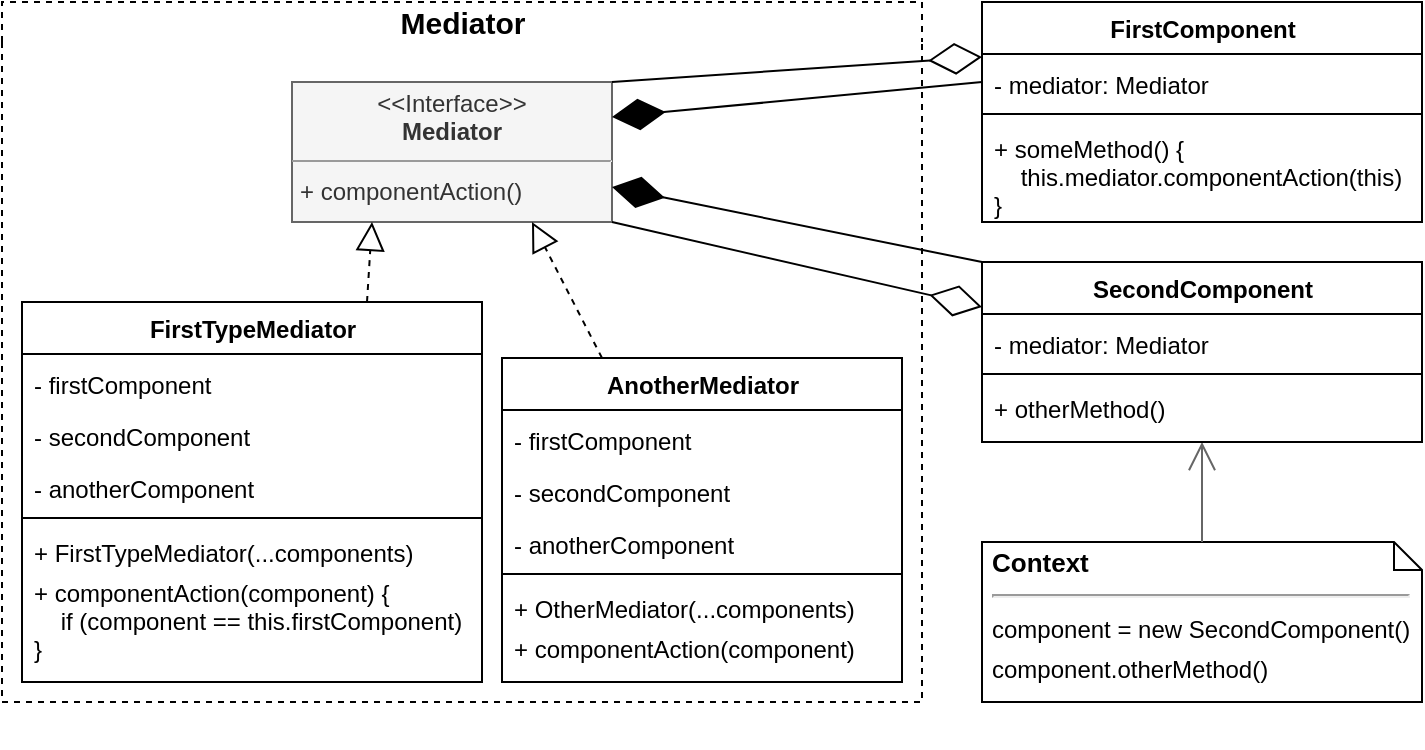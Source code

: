 <mxfile version="13.7.3" type="device"><diagram id="rv9E705spJoINPWupn73" name="Страница 1"><mxGraphModel dx="1086" dy="806" grid="0" gridSize="10" guides="1" tooltips="1" connect="1" arrows="1" fold="1" page="0" pageScale="1" pageWidth="827" pageHeight="1169" math="0" shadow="0"><root><mxCell id="0"/><mxCell id="1" parent="0"/><mxCell id="2WWO3gbKPHtJzXFR7i_D-9" value="Mediator" style="swimlane;html=1;horizontal=1;startSize=20;fillColor=none;strokeColor=#000000;rounded=0;comic=0;fontSize=15;dashed=1;swimlaneLine=0;shadow=0;glass=0;perimeterSpacing=0;labelBackgroundColor=none;collapsible=0;" vertex="1" parent="1"><mxGeometry x="60" y="20" width="460" height="350" as="geometry"><mxRectangle x="110" y="60" width="100" height="20" as="alternateBounds"/></mxGeometry></mxCell><mxCell id="2WWO3gbKPHtJzXFR7i_D-10" value="&lt;p style=&quot;margin: 4px 0px 0px ; text-align: center ; line-height: 120%&quot;&gt;&lt;span&gt;&amp;lt;&amp;lt;Interface&amp;gt;&amp;gt;&lt;/span&gt;&lt;br&gt;&lt;b&gt;Mediator&lt;/b&gt;&lt;/p&gt;&lt;hr size=&quot;1&quot;&gt;&lt;p style=&quot;margin: 0px 0px 0px 4px ; line-height: 160%&quot;&gt;+ componentAction()&lt;br&gt;&lt;/p&gt;" style="verticalAlign=top;align=left;overflow=fill;fontSize=12;fontFamily=Helvetica;html=1;rounded=0;shadow=0;glass=0;comic=0;labelBackgroundColor=none;labelBorderColor=none;imageAspect=1;noLabel=0;portConstraintRotation=0;snapToPoint=0;container=1;dropTarget=1;collapsible=0;autosize=0;spacingLeft=0;spacingRight=0;fontStyle=0;fillColor=#f5f5f5;strokeColor=#666666;fontColor=#333333;" vertex="1" parent="2WWO3gbKPHtJzXFR7i_D-9"><mxGeometry x="145" y="40" width="160" height="70" as="geometry"/></mxCell><mxCell id="2WWO3gbKPHtJzXFR7i_D-11" value="AnotherMediator" style="swimlane;fontStyle=1;align=center;verticalAlign=top;childLayout=stackLayout;horizontal=1;startSize=26;horizontalStack=0;resizeParent=1;resizeParentMax=0;resizeLast=0;collapsible=0;marginBottom=0;rounded=0;shadow=0;glass=0;comic=0;strokeWidth=1;fontSize=12;labelBackgroundColor=none;fillColor=#ffffff;html=1;" vertex="1" parent="2WWO3gbKPHtJzXFR7i_D-9"><mxGeometry x="250" y="178" width="200" height="162" as="geometry"/></mxCell><mxCell id="2WWO3gbKPHtJzXFR7i_D-12" value="- firstComponent" style="text;strokeColor=none;fillColor=none;align=left;verticalAlign=top;spacingLeft=4;spacingRight=4;overflow=hidden;rotatable=0;points=[[0,0.5],[1,0.5]];portConstraint=eastwest;spacingTop=2;" vertex="1" parent="2WWO3gbKPHtJzXFR7i_D-11"><mxGeometry y="26" width="200" height="26" as="geometry"/></mxCell><mxCell id="2WWO3gbKPHtJzXFR7i_D-13" value="- secondComponent" style="text;strokeColor=none;fillColor=none;align=left;verticalAlign=top;spacingLeft=4;spacingRight=4;overflow=hidden;rotatable=0;points=[[0,0.5],[1,0.5]];portConstraint=eastwest;spacingTop=2;" vertex="1" parent="2WWO3gbKPHtJzXFR7i_D-11"><mxGeometry y="52" width="200" height="26" as="geometry"/></mxCell><mxCell id="2WWO3gbKPHtJzXFR7i_D-14" value="- anotherComponent" style="text;strokeColor=none;fillColor=none;align=left;verticalAlign=top;spacingLeft=4;spacingRight=4;overflow=hidden;rotatable=0;points=[[0,0.5],[1,0.5]];portConstraint=eastwest;spacingTop=2;" vertex="1" parent="2WWO3gbKPHtJzXFR7i_D-11"><mxGeometry y="78" width="200" height="26" as="geometry"/></mxCell><mxCell id="2WWO3gbKPHtJzXFR7i_D-15" value="" style="line;strokeWidth=1;fillColor=none;align=left;verticalAlign=middle;spacingTop=-1;spacingLeft=3;spacingRight=3;rotatable=0;labelPosition=right;points=[];portConstraint=eastwest;" vertex="1" parent="2WWO3gbKPHtJzXFR7i_D-11"><mxGeometry y="104" width="200" height="8" as="geometry"/></mxCell><mxCell id="2WWO3gbKPHtJzXFR7i_D-16" value="+ OtherMediator(...components)" style="text;strokeColor=none;fillColor=none;align=left;verticalAlign=top;spacingLeft=4;spacingRight=4;overflow=hidden;rotatable=0;points=[[0,0.5],[1,0.5]];portConstraint=eastwest;" vertex="1" parent="2WWO3gbKPHtJzXFR7i_D-11"><mxGeometry y="112" width="200" height="20" as="geometry"/></mxCell><mxCell id="2WWO3gbKPHtJzXFR7i_D-17" value="+ componentAction(component)" style="text;strokeColor=none;fillColor=none;align=left;verticalAlign=top;spacingLeft=4;spacingRight=4;overflow=hidden;rotatable=0;points=[[0,0.5],[1,0.5]];portConstraint=eastwest;" vertex="1" parent="2WWO3gbKPHtJzXFR7i_D-11"><mxGeometry y="132" width="200" height="30" as="geometry"/></mxCell><mxCell id="2WWO3gbKPHtJzXFR7i_D-18" value="FirstTypeMediator" style="swimlane;fontStyle=1;align=center;verticalAlign=top;childLayout=stackLayout;horizontal=1;startSize=26;horizontalStack=0;resizeParent=1;resizeParentMax=0;resizeLast=0;collapsible=0;marginBottom=0;rounded=0;shadow=0;glass=0;comic=0;strokeWidth=1;fontSize=12;labelBackgroundColor=none;fillColor=#ffffff;html=1;" vertex="1" parent="2WWO3gbKPHtJzXFR7i_D-9"><mxGeometry x="10" y="150" width="230" height="190" as="geometry"/></mxCell><mxCell id="2WWO3gbKPHtJzXFR7i_D-19" value="- firstComponent" style="text;strokeColor=none;fillColor=none;align=left;verticalAlign=top;spacingLeft=4;spacingRight=4;overflow=hidden;rotatable=0;points=[[0,0.5],[1,0.5]];portConstraint=eastwest;spacingTop=2;" vertex="1" parent="2WWO3gbKPHtJzXFR7i_D-18"><mxGeometry y="26" width="230" height="26" as="geometry"/></mxCell><mxCell id="2WWO3gbKPHtJzXFR7i_D-20" value="- secondComponent" style="text;strokeColor=none;fillColor=none;align=left;verticalAlign=top;spacingLeft=4;spacingRight=4;overflow=hidden;rotatable=0;points=[[0,0.5],[1,0.5]];portConstraint=eastwest;spacingTop=2;" vertex="1" parent="2WWO3gbKPHtJzXFR7i_D-18"><mxGeometry y="52" width="230" height="26" as="geometry"/></mxCell><mxCell id="2WWO3gbKPHtJzXFR7i_D-21" value="- anotherComponent" style="text;strokeColor=none;fillColor=none;align=left;verticalAlign=top;spacingLeft=4;spacingRight=4;overflow=hidden;rotatable=0;points=[[0,0.5],[1,0.5]];portConstraint=eastwest;spacingTop=2;" vertex="1" parent="2WWO3gbKPHtJzXFR7i_D-18"><mxGeometry y="78" width="230" height="26" as="geometry"/></mxCell><mxCell id="2WWO3gbKPHtJzXFR7i_D-22" value="" style="line;strokeWidth=1;fillColor=none;align=left;verticalAlign=middle;spacingTop=-1;spacingLeft=3;spacingRight=3;rotatable=0;labelPosition=right;points=[];portConstraint=eastwest;" vertex="1" parent="2WWO3gbKPHtJzXFR7i_D-18"><mxGeometry y="104" width="230" height="8" as="geometry"/></mxCell><mxCell id="2WWO3gbKPHtJzXFR7i_D-23" value="+ FirstTypeMediator(...components)" style="text;strokeColor=none;fillColor=none;align=left;verticalAlign=top;spacingLeft=4;spacingRight=4;overflow=hidden;rotatable=0;points=[[0,0.5],[1,0.5]];portConstraint=eastwest;" vertex="1" parent="2WWO3gbKPHtJzXFR7i_D-18"><mxGeometry y="112" width="230" height="20" as="geometry"/></mxCell><mxCell id="2WWO3gbKPHtJzXFR7i_D-24" value="+ componentAction(component) {&#10;    if (component == this.firstComponent)&#10;}" style="text;strokeColor=none;fillColor=none;align=left;verticalAlign=top;spacingLeft=4;spacingRight=4;overflow=hidden;rotatable=0;points=[[0,0.5],[1,0.5]];portConstraint=eastwest;" vertex="1" parent="2WWO3gbKPHtJzXFR7i_D-18"><mxGeometry y="132" width="230" height="58" as="geometry"/></mxCell><mxCell id="2WWO3gbKPHtJzXFR7i_D-25" value="" style="endArrow=block;dashed=1;endFill=0;endSize=12;html=1;entryX=0.25;entryY=1;entryDx=0;entryDy=0;exitX=0.75;exitY=0;exitDx=0;exitDy=0;" edge="1" parent="2WWO3gbKPHtJzXFR7i_D-9" source="2WWO3gbKPHtJzXFR7i_D-18" target="2WWO3gbKPHtJzXFR7i_D-10"><mxGeometry width="160" relative="1" as="geometry"><mxPoint x="50" y="100" as="sourcePoint"/><mxPoint x="420" y="-130" as="targetPoint"/></mxGeometry></mxCell><mxCell id="2WWO3gbKPHtJzXFR7i_D-26" value="" style="endArrow=block;dashed=1;endFill=0;endSize=12;html=1;entryX=0.75;entryY=1;entryDx=0;entryDy=0;exitX=0.25;exitY=0;exitDx=0;exitDy=0;" edge="1" parent="2WWO3gbKPHtJzXFR7i_D-9" source="2WWO3gbKPHtJzXFR7i_D-11" target="2WWO3gbKPHtJzXFR7i_D-10"><mxGeometry width="160" relative="1" as="geometry"><mxPoint x="330" y="120" as="sourcePoint"/><mxPoint x="430" y="150" as="targetPoint"/></mxGeometry></mxCell><mxCell id="2WWO3gbKPHtJzXFR7i_D-27" value="" style="endArrow=diamondThin;endFill=0;endSize=24;html=1;strokeColor=#000000;entryX=0;entryY=0.25;entryDx=0;entryDy=0;exitX=1;exitY=0;exitDx=0;exitDy=0;" edge="1" parent="1" source="2WWO3gbKPHtJzXFR7i_D-10" target="2WWO3gbKPHtJzXFR7i_D-1"><mxGeometry width="160" relative="1" as="geometry"><mxPoint x="400" y="-5810" as="sourcePoint"/><mxPoint x="450" y="-5700" as="targetPoint"/></mxGeometry></mxCell><mxCell id="2WWO3gbKPHtJzXFR7i_D-28" value="" style="endArrow=diamondThin;endFill=0;endSize=24;html=1;strokeColor=#000000;entryX=0;entryY=0.25;entryDx=0;entryDy=0;exitX=1;exitY=1;exitDx=0;exitDy=0;" edge="1" parent="1" source="2WWO3gbKPHtJzXFR7i_D-10" target="2WWO3gbKPHtJzXFR7i_D-5"><mxGeometry width="160" relative="1" as="geometry"><mxPoint x="290" y="-5700" as="sourcePoint"/><mxPoint x="450" y="-5700" as="targetPoint"/></mxGeometry></mxCell><mxCell id="2WWO3gbKPHtJzXFR7i_D-29" value="&lt;p style=&quot;line-height: 20%&quot;&gt;Context&lt;br&gt;&lt;/p&gt;&lt;hr&gt;&lt;span style=&quot;font-size: 12px ; font-weight: 400 ; line-height: 170%&quot;&gt;component = new SecondComponent()&lt;br&gt;component.otherMethod()&lt;br&gt;&lt;/span&gt;&lt;br&gt;&lt;p&gt;&lt;/p&gt;" style="shape=note;size=14;verticalAlign=top;align=left;spacingTop=-13;rounded=0;shadow=0;glass=0;comic=0;strokeColor=#000000;fillColor=none;fontSize=13;fontStyle=1;labelBorderColor=none;whiteSpace=wrap;html=1;spacingLeft=0;spacingBottom=0;spacingRight=0;spacing=5;labelBackgroundColor=none;" vertex="1" parent="1"><mxGeometry x="550" y="290" width="220" height="80" as="geometry"/></mxCell><mxCell id="2WWO3gbKPHtJzXFR7i_D-30" value="" style="endArrow=diamondThin;endFill=1;endSize=24;html=1;strokeColor=#000000;entryX=1;entryY=0.75;entryDx=0;entryDy=0;exitX=0;exitY=0;exitDx=0;exitDy=0;" edge="1" parent="1" source="2WWO3gbKPHtJzXFR7i_D-5" target="2WWO3gbKPHtJzXFR7i_D-10"><mxGeometry width="160" relative="1" as="geometry"><mxPoint x="310" y="-5730" as="sourcePoint"/><mxPoint x="470" y="-5730" as="targetPoint"/></mxGeometry></mxCell><mxCell id="2WWO3gbKPHtJzXFR7i_D-31" value="" style="endArrow=diamondThin;endFill=1;endSize=24;html=1;strokeColor=#000000;entryX=1;entryY=0.25;entryDx=0;entryDy=0;" edge="1" parent="1" target="2WWO3gbKPHtJzXFR7i_D-10"><mxGeometry width="160" relative="1" as="geometry"><mxPoint x="550" y="60" as="sourcePoint"/><mxPoint x="470" y="-5730" as="targetPoint"/></mxGeometry></mxCell><mxCell id="2WWO3gbKPHtJzXFR7i_D-32" value="" style="endArrow=open;endFill=1;endSize=12;html=1;exitX=0.5;exitY=0;exitDx=0;exitDy=0;exitPerimeter=0;strokeColor=#666666;" edge="1" parent="1" source="2WWO3gbKPHtJzXFR7i_D-29" target="2WWO3gbKPHtJzXFR7i_D-8"><mxGeometry width="160" relative="1" as="geometry"><mxPoint x="380" y="-5800" as="sourcePoint"/><mxPoint x="540" y="-5800" as="targetPoint"/></mxGeometry></mxCell><mxCell id="2WWO3gbKPHtJzXFR7i_D-1" value="FirstComponent" style="swimlane;fontStyle=1;align=center;verticalAlign=top;childLayout=stackLayout;horizontal=1;startSize=26;horizontalStack=0;resizeParent=1;resizeParentMax=0;resizeLast=0;collapsible=0;marginBottom=0;rounded=0;shadow=0;glass=0;comic=0;strokeWidth=1;fontSize=12;labelBackgroundColor=none;fillColor=#ffffff;html=1;" vertex="1" parent="1"><mxGeometry x="550" y="20" width="220" height="110" as="geometry"/></mxCell><mxCell id="2WWO3gbKPHtJzXFR7i_D-2" value="- mediator: Mediator" style="text;strokeColor=none;fillColor=none;align=left;verticalAlign=top;spacingLeft=4;spacingRight=4;overflow=hidden;rotatable=0;points=[[0,0.5],[1,0.5]];portConstraint=eastwest;spacingTop=2;" vertex="1" parent="2WWO3gbKPHtJzXFR7i_D-1"><mxGeometry y="26" width="220" height="26" as="geometry"/></mxCell><mxCell id="2WWO3gbKPHtJzXFR7i_D-3" value="" style="line;strokeWidth=1;fillColor=none;align=left;verticalAlign=middle;spacingTop=-1;spacingLeft=3;spacingRight=3;rotatable=0;labelPosition=right;points=[];portConstraint=eastwest;" vertex="1" parent="2WWO3gbKPHtJzXFR7i_D-1"><mxGeometry y="52" width="220" height="8" as="geometry"/></mxCell><mxCell id="2WWO3gbKPHtJzXFR7i_D-4" value="+ someMethod() {&#10;    this.mediator.componentAction(this)&#10;}" style="text;strokeColor=none;fillColor=none;align=left;verticalAlign=top;spacingLeft=4;spacingRight=4;overflow=hidden;rotatable=0;points=[[0,0.5],[1,0.5]];portConstraint=eastwest;" vertex="1" parent="2WWO3gbKPHtJzXFR7i_D-1"><mxGeometry y="60" width="220" height="50" as="geometry"/></mxCell><mxCell id="2WWO3gbKPHtJzXFR7i_D-5" value="SecondComponent" style="swimlane;fontStyle=1;align=center;verticalAlign=top;childLayout=stackLayout;horizontal=1;startSize=26;horizontalStack=0;resizeParent=1;resizeParentMax=0;resizeLast=0;collapsible=0;marginBottom=0;rounded=0;shadow=0;glass=0;comic=0;strokeWidth=1;fontSize=12;labelBackgroundColor=none;fillColor=#ffffff;html=1;" vertex="1" parent="1"><mxGeometry x="550" y="150" width="220" height="90" as="geometry"/></mxCell><mxCell id="2WWO3gbKPHtJzXFR7i_D-6" value="- mediator: Mediator" style="text;strokeColor=none;fillColor=none;align=left;verticalAlign=top;spacingLeft=4;spacingRight=4;overflow=hidden;rotatable=0;points=[[0,0.5],[1,0.5]];portConstraint=eastwest;spacingTop=2;" vertex="1" parent="2WWO3gbKPHtJzXFR7i_D-5"><mxGeometry y="26" width="220" height="26" as="geometry"/></mxCell><mxCell id="2WWO3gbKPHtJzXFR7i_D-7" value="" style="line;strokeWidth=1;fillColor=none;align=left;verticalAlign=middle;spacingTop=-1;spacingLeft=3;spacingRight=3;rotatable=0;labelPosition=right;points=[];portConstraint=eastwest;" vertex="1" parent="2WWO3gbKPHtJzXFR7i_D-5"><mxGeometry y="52" width="220" height="8" as="geometry"/></mxCell><mxCell id="2WWO3gbKPHtJzXFR7i_D-8" value="+ otherMethod()" style="text;strokeColor=none;fillColor=none;align=left;verticalAlign=top;spacingLeft=4;spacingRight=4;overflow=hidden;rotatable=0;points=[[0,0.5],[1,0.5]];portConstraint=eastwest;" vertex="1" parent="2WWO3gbKPHtJzXFR7i_D-5"><mxGeometry y="60" width="220" height="30" as="geometry"/></mxCell></root></mxGraphModel></diagram></mxfile>